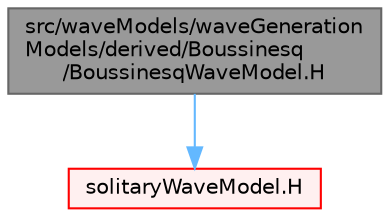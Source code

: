 digraph "src/waveModels/waveGenerationModels/derived/Boussinesq/BoussinesqWaveModel.H"
{
 // LATEX_PDF_SIZE
  bgcolor="transparent";
  edge [fontname=Helvetica,fontsize=10,labelfontname=Helvetica,labelfontsize=10];
  node [fontname=Helvetica,fontsize=10,shape=box,height=0.2,width=0.4];
  Node1 [id="Node000001",label="src/waveModels/waveGeneration\lModels/derived/Boussinesq\l/BoussinesqWaveModel.H",height=0.2,width=0.4,color="gray40", fillcolor="grey60", style="filled", fontcolor="black",tooltip=" "];
  Node1 -> Node2 [id="edge1_Node000001_Node000002",color="steelblue1",style="solid",tooltip=" "];
  Node2 [id="Node000002",label="solitaryWaveModel.H",height=0.2,width=0.4,color="red", fillcolor="#FFF0F0", style="filled",URL="$solitaryWaveModel_8H.html",tooltip=" "];
}
